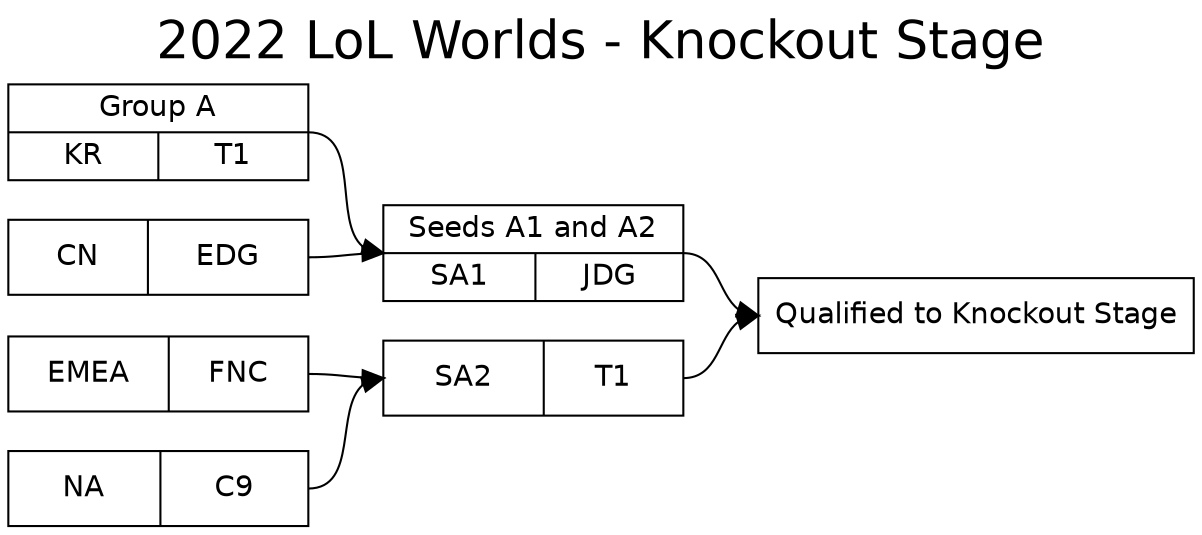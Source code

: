 
digraph brackets {

# direction is downwards
rankdir=LR

# setting graph title
    // title
    labelloc="t";
    label="2022 LoL Worlds - Knockout Stage";
    fontname = "Helvetica";
    fontsize = 25;
    
# setting alignment and node,edge attributes    
node [shape=box, width=2, style=invis, label="",fontname = "Helvetica"]
edge [style=invis]

node [style=solid, fontname = "Helvetica"]
edge [style=solid]


# ===== Quarter Finals =====
r1a [shape = record, label = "{Group A}|{KR|T1}",bgcolor="lightgreen"] 
r1b [shape = record, label = "{CN|EDG}"]
r1c [shape = record, label = "{EMEA|FNC}"]
r1d [shape = record, label = "{NA|C9}"]


# ===== Semi Finals =====
r2a [shape = record, label = "{Seeds A1 and A2}|{SA1|JDG}"]
r2b [shape = record, label = "{SA2|T1}"]

# ===== Qualifies to Knockout Stage
r3a [shape = record, label = "Qualified to Knockout Stage"]


# ===== Setting arrows =====
r1a:e->r2a:w
r1b:e->r2a:w
r1c:e->r2b:w
r1d:e->r2b:w

r2a:e->r3a:w
r2b:e->r3a:w





}
